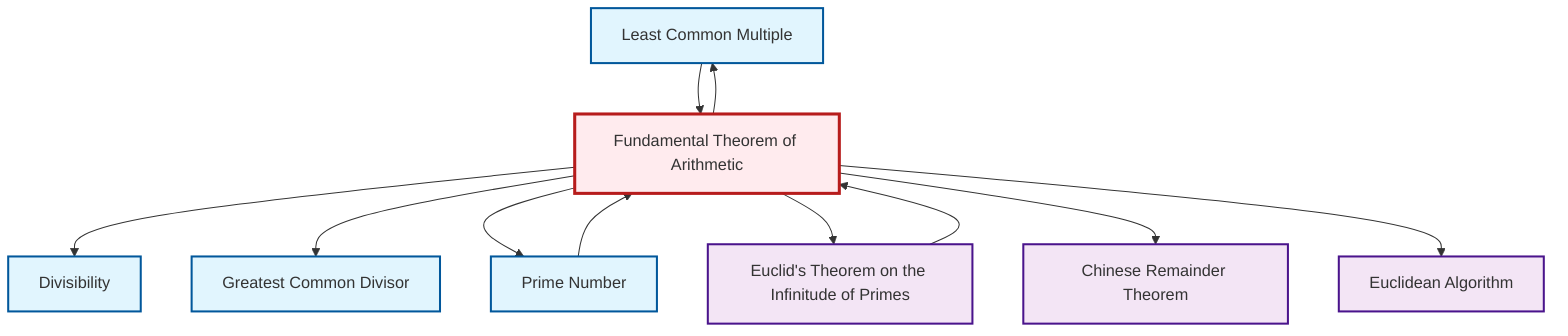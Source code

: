 graph TD
    classDef definition fill:#e1f5fe,stroke:#01579b,stroke-width:2px
    classDef theorem fill:#f3e5f5,stroke:#4a148c,stroke-width:2px
    classDef axiom fill:#fff3e0,stroke:#e65100,stroke-width:2px
    classDef example fill:#e8f5e9,stroke:#1b5e20,stroke-width:2px
    classDef current fill:#ffebee,stroke:#b71c1c,stroke-width:3px
    def-divisibility["Divisibility"]:::definition
    def-gcd["Greatest Common Divisor"]:::definition
    def-lcm["Least Common Multiple"]:::definition
    thm-fundamental-arithmetic["Fundamental Theorem of Arithmetic"]:::theorem
    def-prime["Prime Number"]:::definition
    thm-euclid-infinitude-primes["Euclid's Theorem on the Infinitude of Primes"]:::theorem
    thm-chinese-remainder["Chinese Remainder Theorem"]:::theorem
    thm-euclidean-algorithm["Euclidean Algorithm"]:::theorem
    def-prime --> thm-fundamental-arithmetic
    thm-fundamental-arithmetic --> def-divisibility
    thm-euclid-infinitude-primes --> thm-fundamental-arithmetic
    thm-fundamental-arithmetic --> def-gcd
    thm-fundamental-arithmetic --> def-prime
    thm-fundamental-arithmetic --> thm-euclid-infinitude-primes
    def-lcm --> thm-fundamental-arithmetic
    thm-fundamental-arithmetic --> thm-chinese-remainder
    thm-fundamental-arithmetic --> thm-euclidean-algorithm
    thm-fundamental-arithmetic --> def-lcm
    class thm-fundamental-arithmetic current